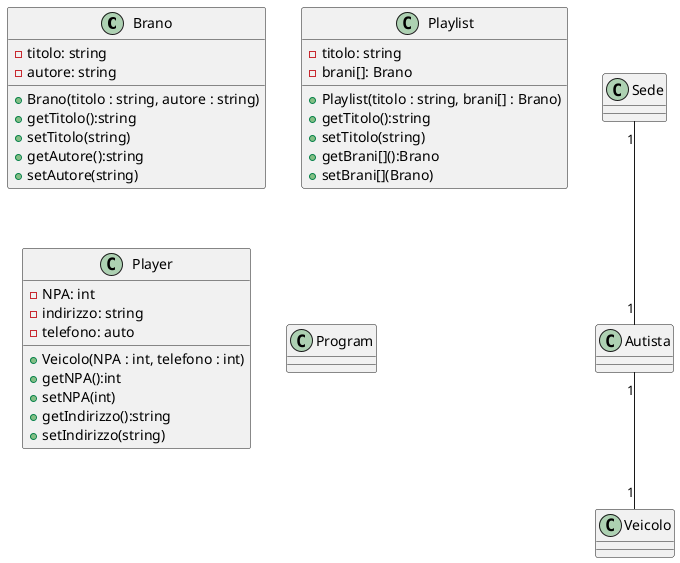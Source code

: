 @startuml
class Brano {
 -titolo: string
 -autore: string
 +Brano(titolo : string, autore : string)
 +getTitolo():string
 +setTitolo(string)
 +getAutore():string
 +setAutore(string)
}
class Playlist {
 -titolo: string
 -brani[]: Brano
 +Playlist(titolo : string, brani[] : Brano)
 +getTitolo():string
 +setTitolo(string)
 +getBrani[]():Brano
 +setBrani[](Brano)
}
class Player {
 -NPA: int
 -indirizzo: string
 -telefono: auto
 +Veicolo(NPA : int, telefono : int)
 +getNPA():int
 +setNPA(int)
 +getIndirizzo():string
 +setIndirizzo(string)
}

class Program {
}
Autista "1"--"1" Veicolo
Sede "1"--"1" Autista
@enduml
